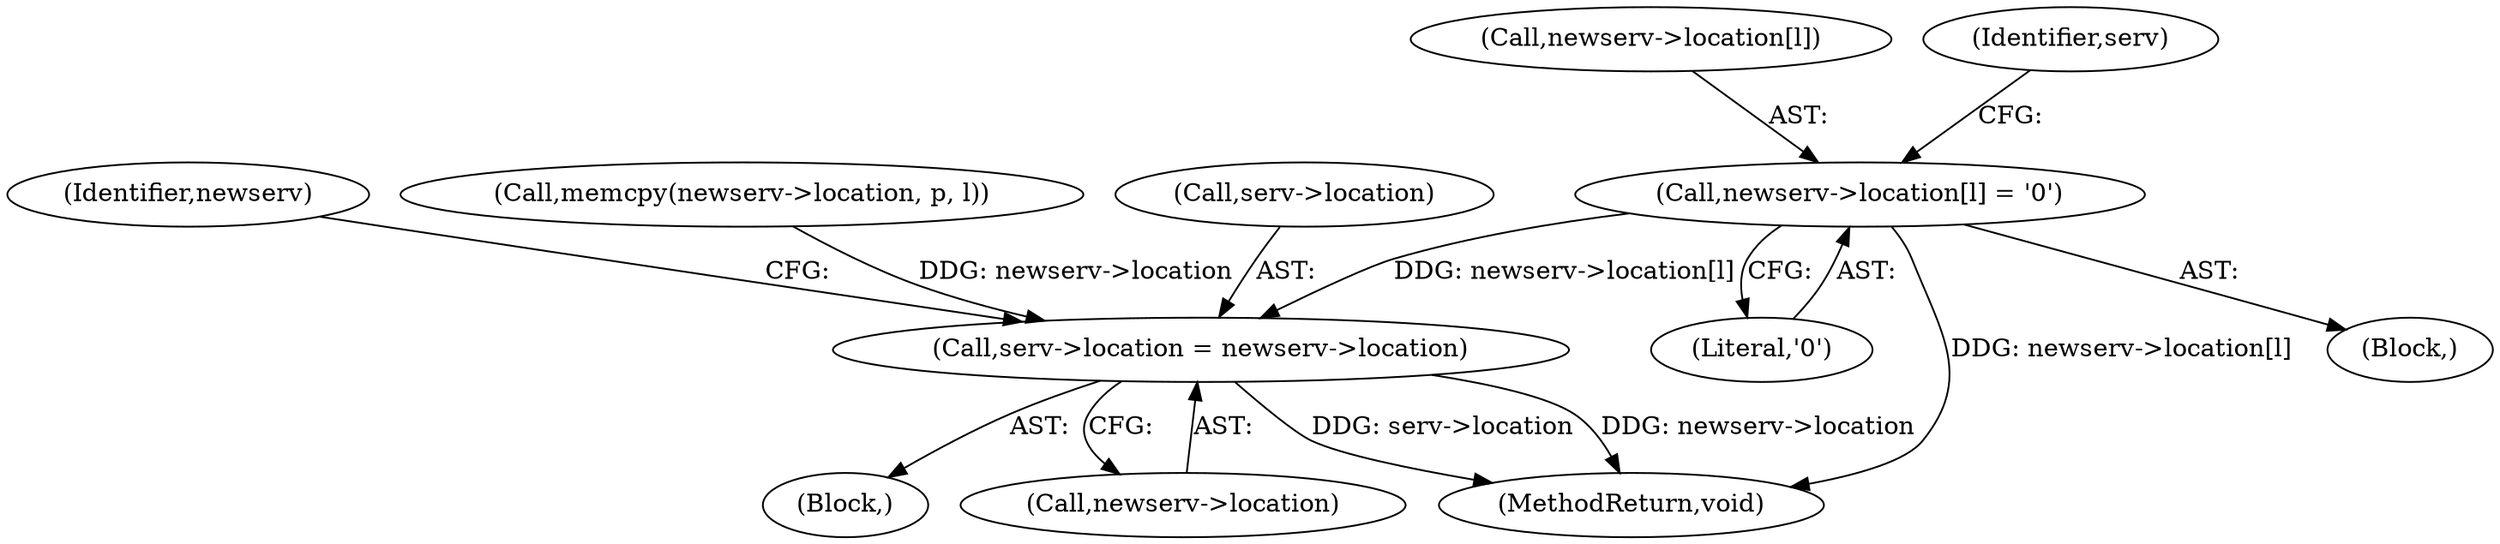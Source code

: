 digraph "0_miniupnp_b238cade9a173c6f751a34acf8ccff838a62aa47@array" {
"1000952" [label="(Call,newserv->location[l] = '\0')"];
"1001021" [label="(Call,serv->location = newserv->location)"];
"1000958" [label="(Literal,'\0')"];
"1001021" [label="(Call,serv->location = newserv->location)"];
"1000953" [label="(Call,newserv->location[l])"];
"1000994" [label="(Block,)"];
"1001025" [label="(Call,newserv->location)"];
"1001029" [label="(Identifier,newserv)"];
"1000961" [label="(Identifier,serv)"];
"1000946" [label="(Call,memcpy(newserv->location, p, l))"];
"1001022" [label="(Call,serv->location)"];
"1001136" [label="(MethodReturn,void)"];
"1000952" [label="(Call,newserv->location[l] = '\0')"];
"1000255" [label="(Block,)"];
"1000952" -> "1000255"  [label="AST: "];
"1000952" -> "1000958"  [label="CFG: "];
"1000953" -> "1000952"  [label="AST: "];
"1000958" -> "1000952"  [label="AST: "];
"1000961" -> "1000952"  [label="CFG: "];
"1000952" -> "1001136"  [label="DDG: newserv->location[l]"];
"1000952" -> "1001021"  [label="DDG: newserv->location[l]"];
"1001021" -> "1000994"  [label="AST: "];
"1001021" -> "1001025"  [label="CFG: "];
"1001022" -> "1001021"  [label="AST: "];
"1001025" -> "1001021"  [label="AST: "];
"1001029" -> "1001021"  [label="CFG: "];
"1001021" -> "1001136"  [label="DDG: serv->location"];
"1001021" -> "1001136"  [label="DDG: newserv->location"];
"1000946" -> "1001021"  [label="DDG: newserv->location"];
}
